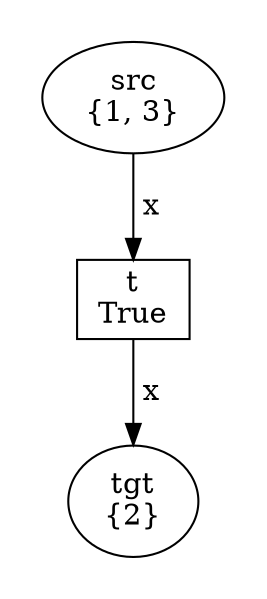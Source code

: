 digraph {
  node [label="N", fillcolor="#FFFFFF", fontcolor="#000000", style=filled];
  edge [style="solid"];
  graph [splines="true", overlap="false"];
  subgraph cluster_2061525905680 {
    graph [
      style="invis"
    ];
    node_0
      [
        shape="ellipse"
        label="src\n{1, 3}"
        tooltip="src"
        id="node_0"
      ];
    node_1
      [
        shape="ellipse"
        label="tgt\n{2}"
        tooltip="tgt"
        id="node_1"
      ];
    node_2
      [
        shape="rectangle"
        label="t\nTrue"
        tooltip="t"
        id="node_2"
      ];
    node_0 -> node_2
      [
        arrowhead="normal"
        label=" x "
      ];
    node_2 -> node_1
      [
        arrowhead="normal"
        label=" x "
      ];
  }
}